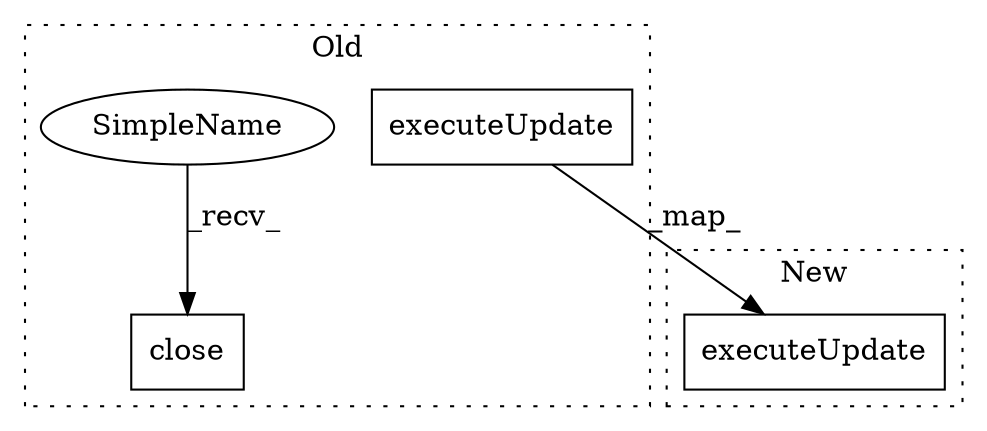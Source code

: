 digraph G {
subgraph cluster0 {
1 [label="executeUpdate" a="32" s="7794" l="15" shape="box"];
3 [label="close" a="32" s="9052" l="7" shape="box"];
4 [label="SimpleName" a="42" s="9034" l="17" shape="ellipse"];
label = "Old";
style="dotted";
}
subgraph cluster1 {
2 [label="executeUpdate" a="32" s="8645" l="15" shape="box"];
label = "New";
style="dotted";
}
1 -> 2 [label="_map_"];
4 -> 3 [label="_recv_"];
}